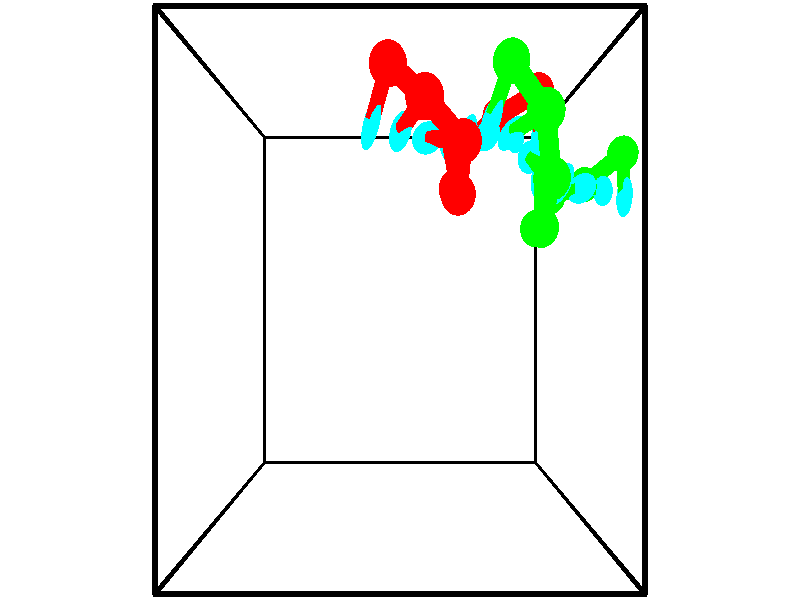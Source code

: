// switches for output
#declare DRAW_BASES = 1; // possible values are 0, 1; only relevant for DNA ribbons
#declare DRAW_BASES_TYPE = 3; // possible values are 1, 2, 3; only relevant for DNA ribbons
#declare DRAW_FOG = 0; // set to 1 to enable fog

#include "colors.inc"

#include "transforms.inc"
background { rgb <1, 1, 1>}

#default {
   normal{
       ripples 0.25
       frequency 0.20
       turbulence 0.2
       lambda 5
   }
	finish {
		phong 0.1
		phong_size 40.
	}
}

// original window dimensions: 1024x640


// camera settings

camera {
	sky <-0, 1, 0>
	up <-0, 1, 0>
	right 1.6 * <1, 0, 0>
	location <2.5, 2.5, 11.1562>
	look_at <2.5, 2.5, 2.5>
	direction <0, 0, -8.6562>
	angle 67.0682
}


# declare cpy_camera_pos = <2.5, 2.5, 11.1562>;
# if (DRAW_FOG = 1)
fog {
	fog_type 2
	up vnormalize(cpy_camera_pos)
	color rgbt<1,1,1,0.3>
	distance 1e-5
	fog_alt 3e-3
	fog_offset 4
}
# end


// LIGHTS

# declare lum = 6;
global_settings {
	ambient_light rgb lum * <0.05, 0.05, 0.05>
	max_trace_level 15
}# declare cpy_direct_light_amount = 0.25;
light_source
{	1000 * <-1, -1, 1>,
	rgb lum * cpy_direct_light_amount
	parallel
}

light_source
{	1000 * <1, 1, -1>,
	rgb lum * cpy_direct_light_amount
	parallel
}

// strand 0

// nucleotide -1

// particle -1
sphere {
	<2.340806, 5.095248, 3.209622> 0.250000
	pigment { color rgbt <1,0,0,0> }
	no_shadow
}
cylinder {
	<2.206951, 4.746246, 3.067211>,  <2.126638, 4.536845, 2.981765>, 0.100000
	pigment { color rgbt <1,0,0,0> }
	no_shadow
}
cylinder {
	<2.206951, 4.746246, 3.067211>,  <2.340806, 5.095248, 3.209622>, 0.100000
	pigment { color rgbt <1,0,0,0> }
	no_shadow
}

// particle -1
sphere {
	<2.206951, 4.746246, 3.067211> 0.100000
	pigment { color rgbt <1,0,0,0> }
	no_shadow
}
sphere {
	0, 1
	scale<0.080000,0.200000,0.300000>
	matrix <0.860647, -0.129096, -0.492566,
		0.383804, -0.471243, 0.794119,
		-0.334636, -0.872504, -0.356026,
		2.106560, 4.484495, 2.960403>
	pigment { color rgbt <0,1,1,0> }
	no_shadow
}
cylinder {
	<2.817531, 4.683908, 3.388696>,  <2.340806, 5.095248, 3.209622>, 0.130000
	pigment { color rgbt <1,0,0,0> }
	no_shadow
}

// nucleotide -1

// particle -1
sphere {
	<2.817531, 4.683908, 3.388696> 0.250000
	pigment { color rgbt <1,0,0,0> }
	no_shadow
}
cylinder {
	<2.638065, 4.543983, 3.059738>,  <2.530386, 4.460029, 2.862363>, 0.100000
	pigment { color rgbt <1,0,0,0> }
	no_shadow
}
cylinder {
	<2.638065, 4.543983, 3.059738>,  <2.817531, 4.683908, 3.388696>, 0.100000
	pigment { color rgbt <1,0,0,0> }
	no_shadow
}

// particle -1
sphere {
	<2.638065, 4.543983, 3.059738> 0.100000
	pigment { color rgbt <1,0,0,0> }
	no_shadow
}
sphere {
	0, 1
	scale<0.080000,0.200000,0.300000>
	matrix <0.860012, 0.081280, -0.503759,
		0.243064, -0.933288, 0.264375,
		-0.448664, -0.349811, -0.822395,
		2.503466, 4.439040, 2.813020>
	pigment { color rgbt <0,1,1,0> }
	no_shadow
}
cylinder {
	<3.341813, 4.270116, 3.086516>,  <2.817531, 4.683908, 3.388696>, 0.130000
	pigment { color rgbt <1,0,0,0> }
	no_shadow
}

// nucleotide -1

// particle -1
sphere {
	<3.341813, 4.270116, 3.086516> 0.250000
	pigment { color rgbt <1,0,0,0> }
	no_shadow
}
cylinder {
	<3.080181, 4.355392, 2.796211>,  <2.923202, 4.406558, 2.622029>, 0.100000
	pigment { color rgbt <1,0,0,0> }
	no_shadow
}
cylinder {
	<3.080181, 4.355392, 2.796211>,  <3.341813, 4.270116, 3.086516>, 0.100000
	pigment { color rgbt <1,0,0,0> }
	no_shadow
}

// particle -1
sphere {
	<3.080181, 4.355392, 2.796211> 0.100000
	pigment { color rgbt <1,0,0,0> }
	no_shadow
}
sphere {
	0, 1
	scale<0.080000,0.200000,0.300000>
	matrix <0.711991, -0.150486, -0.685874,
		-0.255439, -0.965352, -0.053360,
		-0.654080, 0.213190, -0.725761,
		2.883957, 4.419350, 2.578483>
	pigment { color rgbt <0,1,1,0> }
	no_shadow
}
cylinder {
	<3.329227, 3.753775, 2.550686>,  <3.341813, 4.270116, 3.086516>, 0.130000
	pigment { color rgbt <1,0,0,0> }
	no_shadow
}

// nucleotide -1

// particle -1
sphere {
	<3.329227, 3.753775, 2.550686> 0.250000
	pigment { color rgbt <1,0,0,0> }
	no_shadow
}
cylinder {
	<3.253479, 4.141068, 2.485367>,  <3.208030, 4.373443, 2.446175>, 0.100000
	pigment { color rgbt <1,0,0,0> }
	no_shadow
}
cylinder {
	<3.253479, 4.141068, 2.485367>,  <3.329227, 3.753775, 2.550686>, 0.100000
	pigment { color rgbt <1,0,0,0> }
	no_shadow
}

// particle -1
sphere {
	<3.253479, 4.141068, 2.485367> 0.100000
	pigment { color rgbt <1,0,0,0> }
	no_shadow
}
sphere {
	0, 1
	scale<0.080000,0.200000,0.300000>
	matrix <0.838126, 0.072747, -0.540603,
		-0.511550, -0.239240, -0.825276,
		-0.189371, 0.968231, -0.163299,
		3.196668, 4.431537, 2.436377>
	pigment { color rgbt <0,1,1,0> }
	no_shadow
}
cylinder {
	<3.346999, 3.929901, 1.853598>,  <3.329227, 3.753775, 2.550686>, 0.130000
	pigment { color rgbt <1,0,0,0> }
	no_shadow
}

// nucleotide -1

// particle -1
sphere {
	<3.346999, 3.929901, 1.853598> 0.250000
	pigment { color rgbt <1,0,0,0> }
	no_shadow
}
cylinder {
	<3.439049, 4.253922, 2.069324>,  <3.494279, 4.448334, 2.198760>, 0.100000
	pigment { color rgbt <1,0,0,0> }
	no_shadow
}
cylinder {
	<3.439049, 4.253922, 2.069324>,  <3.346999, 3.929901, 1.853598>, 0.100000
	pigment { color rgbt <1,0,0,0> }
	no_shadow
}

// particle -1
sphere {
	<3.439049, 4.253922, 2.069324> 0.100000
	pigment { color rgbt <1,0,0,0> }
	no_shadow
}
sphere {
	0, 1
	scale<0.080000,0.200000,0.300000>
	matrix <0.926279, -0.012388, -0.376636,
		-0.298413, 0.586229, -0.753183,
		0.230125, 0.810050, 0.539315,
		3.508086, 4.496937, 2.231119>
	pigment { color rgbt <0,1,1,0> }
	no_shadow
}
cylinder {
	<3.498992, 4.564212, 1.398755>,  <3.346999, 3.929901, 1.853598>, 0.130000
	pigment { color rgbt <1,0,0,0> }
	no_shadow
}

// nucleotide -1

// particle -1
sphere {
	<3.498992, 4.564212, 1.398755> 0.250000
	pigment { color rgbt <1,0,0,0> }
	no_shadow
}
cylinder {
	<3.681320, 4.574638, 1.754631>,  <3.790717, 4.580894, 1.968157>, 0.100000
	pigment { color rgbt <1,0,0,0> }
	no_shadow
}
cylinder {
	<3.681320, 4.574638, 1.754631>,  <3.498992, 4.564212, 1.398755>, 0.100000
	pigment { color rgbt <1,0,0,0> }
	no_shadow
}

// particle -1
sphere {
	<3.681320, 4.574638, 1.754631> 0.100000
	pigment { color rgbt <1,0,0,0> }
	no_shadow
}
sphere {
	0, 1
	scale<0.080000,0.200000,0.300000>
	matrix <0.889214, 0.030558, -0.456470,
		-0.039086, 0.999193, -0.009249,
		0.455819, 0.026066, 0.889690,
		3.818066, 4.582458, 2.021538>
	pigment { color rgbt <0,1,1,0> }
	no_shadow
}
cylinder {
	<4.097939, 4.999921, 1.303514>,  <3.498992, 4.564212, 1.398755>, 0.130000
	pigment { color rgbt <1,0,0,0> }
	no_shadow
}

// nucleotide -1

// particle -1
sphere {
	<4.097939, 4.999921, 1.303514> 0.250000
	pigment { color rgbt <1,0,0,0> }
	no_shadow
}
cylinder {
	<4.189960, 4.773811, 1.620384>,  <4.245173, 4.638146, 1.810506>, 0.100000
	pigment { color rgbt <1,0,0,0> }
	no_shadow
}
cylinder {
	<4.189960, 4.773811, 1.620384>,  <4.097939, 4.999921, 1.303514>, 0.100000
	pigment { color rgbt <1,0,0,0> }
	no_shadow
}

// particle -1
sphere {
	<4.189960, 4.773811, 1.620384> 0.100000
	pigment { color rgbt <1,0,0,0> }
	no_shadow
}
sphere {
	0, 1
	scale<0.080000,0.200000,0.300000>
	matrix <0.950848, -0.042814, -0.306685,
		0.207277, 0.823792, 0.527639,
		0.230054, -0.565273, 0.792175,
		4.258977, 4.604229, 1.858037>
	pigment { color rgbt <0,1,1,0> }
	no_shadow
}
cylinder {
	<4.710981, 5.279720, 1.485112>,  <4.097939, 4.999921, 1.303514>, 0.130000
	pigment { color rgbt <1,0,0,0> }
	no_shadow
}

// nucleotide -1

// particle -1
sphere {
	<4.710981, 5.279720, 1.485112> 0.250000
	pigment { color rgbt <1,0,0,0> }
	no_shadow
}
cylinder {
	<4.696434, 4.910278, 1.637760>,  <4.687706, 4.688613, 1.729349>, 0.100000
	pigment { color rgbt <1,0,0,0> }
	no_shadow
}
cylinder {
	<4.696434, 4.910278, 1.637760>,  <4.710981, 5.279720, 1.485112>, 0.100000
	pigment { color rgbt <1,0,0,0> }
	no_shadow
}

// particle -1
sphere {
	<4.696434, 4.910278, 1.637760> 0.100000
	pigment { color rgbt <1,0,0,0> }
	no_shadow
}
sphere {
	0, 1
	scale<0.080000,0.200000,0.300000>
	matrix <0.883819, -0.207954, -0.419069,
		0.466413, 0.322043, 0.823861,
		-0.036367, -0.923604, 0.381620,
		4.685524, 4.633197, 1.752246>
	pigment { color rgbt <0,1,1,0> }
	no_shadow
}
// strand 1

// nucleotide -1

// particle -1
sphere {
	<6.233540, 4.543447, 1.031801> 0.250000
	pigment { color rgbt <0,1,0,0> }
	no_shadow
}
cylinder {
	<6.192083, 4.178635, 1.190525>,  <6.167209, 3.959747, 1.285759>, 0.100000
	pigment { color rgbt <0,1,0,0> }
	no_shadow
}
cylinder {
	<6.192083, 4.178635, 1.190525>,  <6.233540, 4.543447, 1.031801>, 0.100000
	pigment { color rgbt <0,1,0,0> }
	no_shadow
}

// particle -1
sphere {
	<6.192083, 4.178635, 1.190525> 0.100000
	pigment { color rgbt <0,1,0,0> }
	no_shadow
}
sphere {
	0, 1
	scale<0.080000,0.200000,0.300000>
	matrix <-0.968520, 0.183330, 0.168401,
		-0.226334, -0.366865, -0.902321,
		-0.103642, -0.912031, 0.396809,
		6.160991, 3.905025, 1.309568>
	pigment { color rgbt <0,1,1,0> }
	no_shadow
}
cylinder {
	<5.682108, 4.161598, 0.719569>,  <6.233540, 4.543447, 1.031801>, 0.130000
	pigment { color rgbt <0,1,0,0> }
	no_shadow
}

// nucleotide -1

// particle -1
sphere {
	<5.682108, 4.161598, 0.719569> 0.250000
	pigment { color rgbt <0,1,0,0> }
	no_shadow
}
cylinder {
	<5.737967, 4.053284, 1.100552>,  <5.771482, 3.988295, 1.329141>, 0.100000
	pigment { color rgbt <0,1,0,0> }
	no_shadow
}
cylinder {
	<5.737967, 4.053284, 1.100552>,  <5.682108, 4.161598, 0.719569>, 0.100000
	pigment { color rgbt <0,1,0,0> }
	no_shadow
}

// particle -1
sphere {
	<5.737967, 4.053284, 1.100552> 0.100000
	pigment { color rgbt <0,1,0,0> }
	no_shadow
}
sphere {
	0, 1
	scale<0.080000,0.200000,0.300000>
	matrix <-0.987106, 0.037932, 0.155509,
		-0.078239, -0.961891, -0.261999,
		0.139645, -0.270788, 0.952457,
		5.779860, 3.972048, 1.386289>
	pigment { color rgbt <0,1,1,0> }
	no_shadow
}
cylinder {
	<5.040346, 3.959304, 0.951798>,  <5.682108, 4.161598, 0.719569>, 0.130000
	pigment { color rgbt <0,1,0,0> }
	no_shadow
}

// nucleotide -1

// particle -1
sphere {
	<5.040346, 3.959304, 0.951798> 0.250000
	pigment { color rgbt <0,1,0,0> }
	no_shadow
}
cylinder {
	<5.235847, 3.969772, 1.300610>,  <5.353148, 3.976053, 1.509897>, 0.100000
	pigment { color rgbt <0,1,0,0> }
	no_shadow
}
cylinder {
	<5.235847, 3.969772, 1.300610>,  <5.040346, 3.959304, 0.951798>, 0.100000
	pigment { color rgbt <0,1,0,0> }
	no_shadow
}

// particle -1
sphere {
	<5.235847, 3.969772, 1.300610> 0.100000
	pigment { color rgbt <0,1,0,0> }
	no_shadow
}
sphere {
	0, 1
	scale<0.080000,0.200000,0.300000>
	matrix <-0.870307, 0.084173, 0.485263,
		-0.060705, -0.996108, 0.063911,
		0.488753, 0.026164, 0.872029,
		5.382473, 3.977623, 1.562218>
	pigment { color rgbt <0,1,1,0> }
	no_shadow
}
cylinder {
	<4.677750, 3.452880, 1.489151>,  <5.040346, 3.959304, 0.951798>, 0.130000
	pigment { color rgbt <0,1,0,0> }
	no_shadow
}

// nucleotide -1

// particle -1
sphere {
	<4.677750, 3.452880, 1.489151> 0.250000
	pigment { color rgbt <0,1,0,0> }
	no_shadow
}
cylinder {
	<4.856468, 3.760300, 1.672325>,  <4.963699, 3.944752, 1.782229>, 0.100000
	pigment { color rgbt <0,1,0,0> }
	no_shadow
}
cylinder {
	<4.856468, 3.760300, 1.672325>,  <4.677750, 3.452880, 1.489151>, 0.100000
	pigment { color rgbt <0,1,0,0> }
	no_shadow
}

// particle -1
sphere {
	<4.856468, 3.760300, 1.672325> 0.100000
	pigment { color rgbt <0,1,0,0> }
	no_shadow
}
sphere {
	0, 1
	scale<0.080000,0.200000,0.300000>
	matrix <-0.859184, 0.225950, 0.459074,
		0.249355, -0.598555, 0.761285,
		0.446793, 0.768556, 0.457927,
		4.990507, 3.990865, 1.809705>
	pigment { color rgbt <0,1,1,0> }
	no_shadow
}
cylinder {
	<4.584751, 3.390674, 2.259396>,  <4.677750, 3.452880, 1.489151>, 0.130000
	pigment { color rgbt <0,1,0,0> }
	no_shadow
}

// nucleotide -1

// particle -1
sphere {
	<4.584751, 3.390674, 2.259396> 0.250000
	pigment { color rgbt <0,1,0,0> }
	no_shadow
}
cylinder {
	<4.617584, 3.759613, 2.108379>,  <4.637284, 3.980977, 2.017770>, 0.100000
	pigment { color rgbt <0,1,0,0> }
	no_shadow
}
cylinder {
	<4.617584, 3.759613, 2.108379>,  <4.584751, 3.390674, 2.259396>, 0.100000
	pigment { color rgbt <0,1,0,0> }
	no_shadow
}

// particle -1
sphere {
	<4.617584, 3.759613, 2.108379> 0.100000
	pigment { color rgbt <0,1,0,0> }
	no_shadow
}
sphere {
	0, 1
	scale<0.080000,0.200000,0.300000>
	matrix <-0.817297, 0.279084, 0.504120,
		0.570340, 0.267183, 0.776740,
		0.082084, 0.922348, -0.377541,
		4.642210, 4.036317, 1.995117>
	pigment { color rgbt <0,1,1,0> }
	no_shadow
}
cylinder {
	<4.577738, 3.884269, 2.900938>,  <4.584751, 3.390674, 2.259396>, 0.130000
	pigment { color rgbt <0,1,0,0> }
	no_shadow
}

// nucleotide -1

// particle -1
sphere {
	<4.577738, 3.884269, 2.900938> 0.250000
	pigment { color rgbt <0,1,0,0> }
	no_shadow
}
cylinder {
	<4.475775, 4.089188, 2.572895>,  <4.414597, 4.212139, 2.376070>, 0.100000
	pigment { color rgbt <0,1,0,0> }
	no_shadow
}
cylinder {
	<4.475775, 4.089188, 2.572895>,  <4.577738, 3.884269, 2.900938>, 0.100000
	pigment { color rgbt <0,1,0,0> }
	no_shadow
}

// particle -1
sphere {
	<4.475775, 4.089188, 2.572895> 0.100000
	pigment { color rgbt <0,1,0,0> }
	no_shadow
}
sphere {
	0, 1
	scale<0.080000,0.200000,0.300000>
	matrix <-0.821147, 0.333187, 0.463362,
		0.510627, 0.791542, 0.335739,
		-0.254907, 0.512296, -0.820107,
		4.399302, 4.242877, 2.326863>
	pigment { color rgbt <0,1,1,0> }
	no_shadow
}
cylinder {
	<4.428863, 4.585913, 3.180777>,  <4.577738, 3.884269, 2.900938>, 0.130000
	pigment { color rgbt <0,1,0,0> }
	no_shadow
}

// nucleotide -1

// particle -1
sphere {
	<4.428863, 4.585913, 3.180777> 0.250000
	pigment { color rgbt <0,1,0,0> }
	no_shadow
}
cylinder {
	<4.233337, 4.521988, 2.837727>,  <4.116022, 4.483633, 2.631896>, 0.100000
	pigment { color rgbt <0,1,0,0> }
	no_shadow
}
cylinder {
	<4.233337, 4.521988, 2.837727>,  <4.428863, 4.585913, 3.180777>, 0.100000
	pigment { color rgbt <0,1,0,0> }
	no_shadow
}

// particle -1
sphere {
	<4.233337, 4.521988, 2.837727> 0.100000
	pigment { color rgbt <0,1,0,0> }
	no_shadow
}
sphere {
	0, 1
	scale<0.080000,0.200000,0.300000>
	matrix <-0.852335, 0.297055, 0.430445,
		0.185972, 0.941392, -0.281419,
		-0.488815, -0.159812, -0.857625,
		4.086693, 4.474044, 2.580439>
	pigment { color rgbt <0,1,1,0> }
	no_shadow
}
cylinder {
	<4.017561, 5.212790, 2.942551>,  <4.428863, 4.585913, 3.180777>, 0.130000
	pigment { color rgbt <0,1,0,0> }
	no_shadow
}

// nucleotide -1

// particle -1
sphere {
	<4.017561, 5.212790, 2.942551> 0.250000
	pigment { color rgbt <0,1,0,0> }
	no_shadow
}
cylinder {
	<3.877195, 4.855576, 2.829880>,  <3.792976, 4.641246, 2.762277>, 0.100000
	pigment { color rgbt <0,1,0,0> }
	no_shadow
}
cylinder {
	<3.877195, 4.855576, 2.829880>,  <4.017561, 5.212790, 2.942551>, 0.100000
	pigment { color rgbt <0,1,0,0> }
	no_shadow
}

// particle -1
sphere {
	<3.877195, 4.855576, 2.829880> 0.100000
	pigment { color rgbt <0,1,0,0> }
	no_shadow
}
sphere {
	0, 1
	scale<0.080000,0.200000,0.300000>
	matrix <-0.867869, 0.197204, 0.455976,
		-0.351656, 0.404468, -0.844242,
		-0.350915, -0.893038, -0.281677,
		3.771921, 4.587664, 2.745377>
	pigment { color rgbt <0,1,1,0> }
	no_shadow
}
// box output
cylinder {
	<0.000000, 0.000000, 0.000000>,  <5.000000, 0.000000, 0.000000>, 0.025000
	pigment { color rgbt <0,0,0,0> }
	no_shadow
}
cylinder {
	<0.000000, 0.000000, 0.000000>,  <0.000000, 5.000000, 0.000000>, 0.025000
	pigment { color rgbt <0,0,0,0> }
	no_shadow
}
cylinder {
	<0.000000, 0.000000, 0.000000>,  <0.000000, 0.000000, 5.000000>, 0.025000
	pigment { color rgbt <0,0,0,0> }
	no_shadow
}
cylinder {
	<5.000000, 5.000000, 5.000000>,  <0.000000, 5.000000, 5.000000>, 0.025000
	pigment { color rgbt <0,0,0,0> }
	no_shadow
}
cylinder {
	<5.000000, 5.000000, 5.000000>,  <5.000000, 0.000000, 5.000000>, 0.025000
	pigment { color rgbt <0,0,0,0> }
	no_shadow
}
cylinder {
	<5.000000, 5.000000, 5.000000>,  <5.000000, 5.000000, 0.000000>, 0.025000
	pigment { color rgbt <0,0,0,0> }
	no_shadow
}
cylinder {
	<0.000000, 0.000000, 5.000000>,  <0.000000, 5.000000, 5.000000>, 0.025000
	pigment { color rgbt <0,0,0,0> }
	no_shadow
}
cylinder {
	<0.000000, 0.000000, 5.000000>,  <5.000000, 0.000000, 5.000000>, 0.025000
	pigment { color rgbt <0,0,0,0> }
	no_shadow
}
cylinder {
	<5.000000, 5.000000, 0.000000>,  <0.000000, 5.000000, 0.000000>, 0.025000
	pigment { color rgbt <0,0,0,0> }
	no_shadow
}
cylinder {
	<5.000000, 5.000000, 0.000000>,  <5.000000, 0.000000, 0.000000>, 0.025000
	pigment { color rgbt <0,0,0,0> }
	no_shadow
}
cylinder {
	<5.000000, 0.000000, 5.000000>,  <5.000000, 0.000000, 0.000000>, 0.025000
	pigment { color rgbt <0,0,0,0> }
	no_shadow
}
cylinder {
	<0.000000, 5.000000, 0.000000>,  <0.000000, 5.000000, 5.000000>, 0.025000
	pigment { color rgbt <0,0,0,0> }
	no_shadow
}
// end of box output
